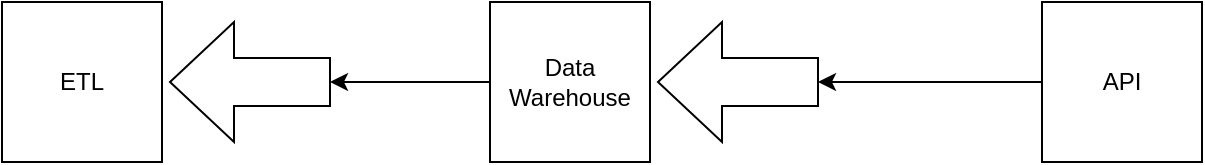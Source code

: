 <mxfile version="21.1.5" type="device">
  <diagram name="Página-1" id="9Qk8Z7l4-ImLnBC6cc3P">
    <mxGraphModel dx="954" dy="548" grid="1" gridSize="10" guides="1" tooltips="1" connect="1" arrows="1" fold="1" page="1" pageScale="1" pageWidth="827" pageHeight="1169" math="0" shadow="0">
      <root>
        <mxCell id="0" />
        <mxCell id="1" parent="0" />
        <mxCell id="-KUKOuvF9VS7pHhok8uf-1" value="ETL" style="whiteSpace=wrap;html=1;aspect=fixed;" vertex="1" parent="1">
          <mxGeometry x="170" y="200" width="80" height="80" as="geometry" />
        </mxCell>
        <mxCell id="-KUKOuvF9VS7pHhok8uf-7" value="" style="edgeStyle=orthogonalEdgeStyle;rounded=0;orthogonalLoop=1;jettySize=auto;html=1;" edge="1" parent="1" source="-KUKOuvF9VS7pHhok8uf-2" target="-KUKOuvF9VS7pHhok8uf-6">
          <mxGeometry relative="1" as="geometry" />
        </mxCell>
        <mxCell id="-KUKOuvF9VS7pHhok8uf-2" value="Data Warehouse" style="whiteSpace=wrap;html=1;aspect=fixed;" vertex="1" parent="1">
          <mxGeometry x="414" y="200" width="80" height="80" as="geometry" />
        </mxCell>
        <mxCell id="-KUKOuvF9VS7pHhok8uf-5" value="" style="edgeStyle=orthogonalEdgeStyle;rounded=0;orthogonalLoop=1;jettySize=auto;html=1;" edge="1" parent="1" source="-KUKOuvF9VS7pHhok8uf-3" target="-KUKOuvF9VS7pHhok8uf-4">
          <mxGeometry relative="1" as="geometry" />
        </mxCell>
        <mxCell id="-KUKOuvF9VS7pHhok8uf-3" value="API" style="whiteSpace=wrap;html=1;aspect=fixed;" vertex="1" parent="1">
          <mxGeometry x="690" y="200" width="80" height="80" as="geometry" />
        </mxCell>
        <mxCell id="-KUKOuvF9VS7pHhok8uf-4" value="" style="shape=singleArrow;whiteSpace=wrap;html=1;arrowWidth=0.4;arrowSize=0.4;direction=west;" vertex="1" parent="1">
          <mxGeometry x="498" y="210" width="80" height="60" as="geometry" />
        </mxCell>
        <mxCell id="-KUKOuvF9VS7pHhok8uf-6" value="" style="shape=singleArrow;whiteSpace=wrap;html=1;arrowWidth=0.4;arrowSize=0.4;direction=west;" vertex="1" parent="1">
          <mxGeometry x="254" y="210" width="80" height="60" as="geometry" />
        </mxCell>
      </root>
    </mxGraphModel>
  </diagram>
</mxfile>
